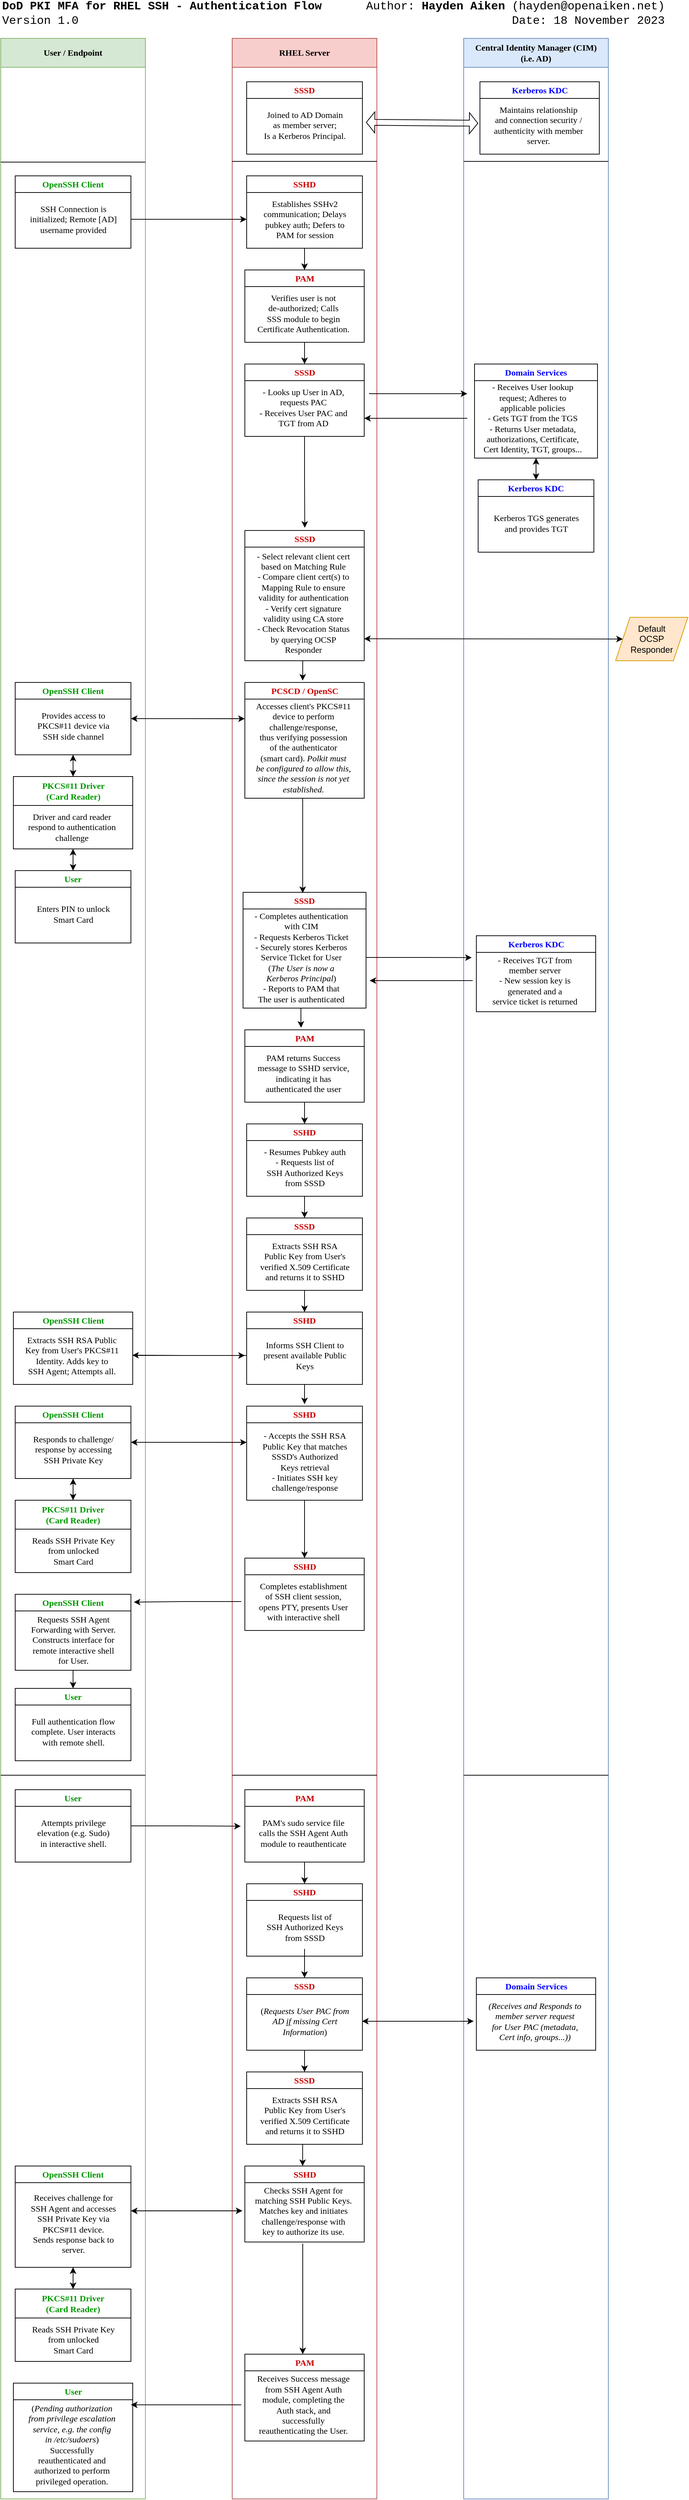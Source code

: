 <mxfile version="22.1.3" type="device">
  <diagram name="Page-1" id="xMzHNudvDis3pIOA6Lqi">
    <mxGraphModel dx="1767" dy="1316" grid="1" gridSize="10" guides="1" tooltips="1" connect="1" arrows="1" fold="1" page="1" pageScale="1" pageWidth="500" pageHeight="3500" math="0" shadow="0">
      <root>
        <mxCell id="0" />
        <mxCell id="1" parent="0" />
        <mxCell id="Oyoqm2z5_ID8skr1JibB-1" value="&lt;div&gt;User / Endpoint&lt;/div&gt;" style="swimlane;whiteSpace=wrap;html=1;startSize=40;fillColor=#d5e8d4;strokeColor=#82b366;fontFamily=Lucida Console;shadow=0;" parent="1" vertex="1">
          <mxGeometry x="40" y="79" width="200" height="3400" as="geometry" />
        </mxCell>
        <mxCell id="5zuzdziKT9FWwSU1FoDg-20" value="&lt;font color=&quot;#009900&quot;&gt;OpenSSH Client&lt;br&gt;&lt;/font&gt;" style="swimlane;whiteSpace=wrap;html=1;fontFamily=Lucida Console;labelBackgroundColor=none;fontColor=#CC0000;labelBorderColor=none;shadow=0;" vertex="1" parent="Oyoqm2z5_ID8skr1JibB-1">
          <mxGeometry x="20" y="190" width="160" height="100" as="geometry" />
        </mxCell>
        <mxCell id="5zuzdziKT9FWwSU1FoDg-21" value="&lt;div&gt;SSH Connection is&lt;/div&gt;&lt;div&gt;initialized; Remote [AD]&lt;/div&gt;&lt;div&gt;username provided&lt;/div&gt;" style="text;html=1;align=center;verticalAlign=middle;resizable=0;points=[];autosize=1;strokeColor=none;fillColor=none;fontFamily=Lucida Console;shadow=0;" vertex="1" parent="5zuzdziKT9FWwSU1FoDg-20">
          <mxGeometry y="30" width="160" height="60" as="geometry" />
        </mxCell>
        <mxCell id="5zuzdziKT9FWwSU1FoDg-47" value="&lt;font color=&quot;#009900&quot;&gt;OpenSSH Client&lt;br&gt;&lt;/font&gt;" style="swimlane;whiteSpace=wrap;html=1;fontFamily=Lucida Console;labelBackgroundColor=none;fontColor=#CC0000;labelBorderColor=none;shadow=0;" vertex="1" parent="Oyoqm2z5_ID8skr1JibB-1">
          <mxGeometry x="20" y="890" width="160" height="100" as="geometry" />
        </mxCell>
        <mxCell id="5zuzdziKT9FWwSU1FoDg-48" value="&lt;div&gt;Provides access to&lt;/div&gt;&lt;div&gt;PKCS#11 device via&lt;/div&gt;&lt;div&gt;SSH side channel&lt;br&gt;&lt;/div&gt;" style="text;html=1;align=center;verticalAlign=middle;resizable=0;points=[];autosize=1;strokeColor=none;fillColor=none;fontFamily=Lucida Console;shadow=0;" vertex="1" parent="5zuzdziKT9FWwSU1FoDg-47">
          <mxGeometry x="15" y="30" width="130" height="60" as="geometry" />
        </mxCell>
        <mxCell id="5zuzdziKT9FWwSU1FoDg-105" style="edgeStyle=orthogonalEdgeStyle;rounded=0;orthogonalLoop=1;jettySize=auto;html=1;exitX=0.5;exitY=0;exitDx=0;exitDy=0;entryX=0.5;entryY=1;entryDx=0;entryDy=0;shadow=0;" edge="1" parent="Oyoqm2z5_ID8skr1JibB-1" source="5zuzdziKT9FWwSU1FoDg-49" target="5zuzdziKT9FWwSU1FoDg-47">
          <mxGeometry relative="1" as="geometry">
            <mxPoint x="102.578" y="990" as="targetPoint" />
            <Array as="points">
              <mxPoint x="100" y="1000" />
              <mxPoint x="100" y="1000" />
            </Array>
          </mxGeometry>
        </mxCell>
        <mxCell id="5zuzdziKT9FWwSU1FoDg-49" value="&lt;font color=&quot;#009900&quot;&gt;PKCS#11 Driver&lt;br&gt;(Card Reader)&lt;br&gt;&lt;/font&gt;" style="swimlane;whiteSpace=wrap;html=1;fontFamily=Lucida Console;labelBackgroundColor=none;fontColor=#CC0000;labelBorderColor=none;startSize=40;shadow=0;" vertex="1" parent="Oyoqm2z5_ID8skr1JibB-1">
          <mxGeometry x="17.5" y="1020" width="165" height="100" as="geometry" />
        </mxCell>
        <mxCell id="5zuzdziKT9FWwSU1FoDg-50" value="&lt;div&gt;Driver and card reader&lt;/div&gt;&lt;div&gt;respond to authentication&lt;/div&gt;&lt;div&gt;challenge&lt;br&gt;&lt;/div&gt;" style="text;html=1;align=center;verticalAlign=middle;resizable=0;points=[];autosize=1;strokeColor=none;fillColor=none;fontFamily=Lucida Console;shadow=0;" vertex="1" parent="5zuzdziKT9FWwSU1FoDg-49">
          <mxGeometry x="-5" y="40" width="170" height="60" as="geometry" />
        </mxCell>
        <mxCell id="5zuzdziKT9FWwSU1FoDg-104" style="edgeStyle=orthogonalEdgeStyle;rounded=0;orthogonalLoop=1;jettySize=auto;html=1;exitX=0.5;exitY=0;exitDx=0;exitDy=0;shadow=0;" edge="1" parent="Oyoqm2z5_ID8skr1JibB-1" source="5zuzdziKT9FWwSU1FoDg-51">
          <mxGeometry relative="1" as="geometry">
            <mxPoint x="99.928" y="1120" as="targetPoint" />
          </mxGeometry>
        </mxCell>
        <mxCell id="5zuzdziKT9FWwSU1FoDg-51" value="&lt;font color=&quot;#009900&quot;&gt;User&lt;/font&gt;" style="swimlane;whiteSpace=wrap;html=1;fontFamily=Lucida Console;labelBackgroundColor=none;fontColor=#CC0000;labelBorderColor=none;shadow=0;" vertex="1" parent="Oyoqm2z5_ID8skr1JibB-1">
          <mxGeometry x="20" y="1150" width="160" height="100" as="geometry" />
        </mxCell>
        <mxCell id="5zuzdziKT9FWwSU1FoDg-52" value="&lt;div&gt;Enters PIN to unlock&lt;/div&gt;&lt;div&gt;Smart Card&lt;br&gt;&lt;/div&gt;" style="text;html=1;align=center;verticalAlign=middle;resizable=0;points=[];autosize=1;strokeColor=none;fillColor=none;fontFamily=Lucida Console;shadow=0;" vertex="1" parent="5zuzdziKT9FWwSU1FoDg-51">
          <mxGeometry x="10" y="40" width="140" height="40" as="geometry" />
        </mxCell>
        <mxCell id="5zuzdziKT9FWwSU1FoDg-67" value="&lt;font color=&quot;#009900&quot;&gt;OpenSSH Client&lt;br&gt;&lt;/font&gt;" style="swimlane;whiteSpace=wrap;html=1;fontFamily=Lucida Console;labelBackgroundColor=none;fontColor=#CC0000;labelBorderColor=none;shadow=0;" vertex="1" parent="Oyoqm2z5_ID8skr1JibB-1">
          <mxGeometry x="17.5" y="1760" width="165" height="100" as="geometry" />
        </mxCell>
        <mxCell id="5zuzdziKT9FWwSU1FoDg-116" style="edgeStyle=orthogonalEdgeStyle;rounded=0;orthogonalLoop=1;jettySize=auto;html=1;shadow=0;" edge="1" parent="5zuzdziKT9FWwSU1FoDg-67" source="5zuzdziKT9FWwSU1FoDg-68">
          <mxGeometry relative="1" as="geometry">
            <mxPoint x="320" y="60" as="targetPoint" />
          </mxGeometry>
        </mxCell>
        <mxCell id="5zuzdziKT9FWwSU1FoDg-68" value="&lt;div&gt;Extracts SSH RSA Public&lt;/div&gt;&lt;div&gt;Key from User&#39;s PKCS#11&lt;/div&gt;&lt;div&gt;Identity. Adds key to&lt;/div&gt;&lt;div&gt;SSH Agent; Attempts all.&lt;br&gt;&lt;/div&gt;" style="text;html=1;align=center;verticalAlign=middle;resizable=0;points=[];autosize=1;strokeColor=none;fillColor=none;fontFamily=Lucida Console;shadow=0;" vertex="1" parent="5zuzdziKT9FWwSU1FoDg-67">
          <mxGeometry x="-5" y="25" width="170" height="70" as="geometry" />
        </mxCell>
        <mxCell id="5zuzdziKT9FWwSU1FoDg-124" style="edgeStyle=orthogonalEdgeStyle;rounded=0;orthogonalLoop=1;jettySize=auto;html=1;exitX=1;exitY=0.5;exitDx=0;exitDy=0;shadow=0;" edge="1" parent="Oyoqm2z5_ID8skr1JibB-1" source="5zuzdziKT9FWwSU1FoDg-73">
          <mxGeometry relative="1" as="geometry">
            <mxPoint x="340" y="1940.074" as="targetPoint" />
          </mxGeometry>
        </mxCell>
        <mxCell id="5zuzdziKT9FWwSU1FoDg-73" value="&lt;font color=&quot;#009900&quot;&gt;OpenSSH Client&lt;br&gt;&lt;/font&gt;" style="swimlane;whiteSpace=wrap;html=1;fontFamily=Lucida Console;labelBackgroundColor=none;fontColor=#CC0000;labelBorderColor=none;shadow=0;" vertex="1" parent="Oyoqm2z5_ID8skr1JibB-1">
          <mxGeometry x="20" y="1890" width="160" height="100" as="geometry" />
        </mxCell>
        <mxCell id="5zuzdziKT9FWwSU1FoDg-74" value="&lt;div&gt;Responds to challenge/&lt;/div&gt;&lt;div&gt;response by accessing&lt;/div&gt;&lt;div&gt;SSH Private Key&lt;br&gt;&lt;/div&gt;" style="text;html=1;align=center;verticalAlign=middle;resizable=0;points=[];autosize=1;strokeColor=none;fillColor=none;fontFamily=Lucida Console;shadow=0;" vertex="1" parent="5zuzdziKT9FWwSU1FoDg-73">
          <mxGeometry x="5" y="30" width="150" height="60" as="geometry" />
        </mxCell>
        <mxCell id="5zuzdziKT9FWwSU1FoDg-120" style="edgeStyle=orthogonalEdgeStyle;rounded=0;orthogonalLoop=1;jettySize=auto;html=1;exitX=0.5;exitY=0;exitDx=0;exitDy=0;shadow=0;" edge="1" parent="Oyoqm2z5_ID8skr1JibB-1" source="5zuzdziKT9FWwSU1FoDg-75">
          <mxGeometry relative="1" as="geometry">
            <mxPoint x="100.077" y="1990" as="targetPoint" />
          </mxGeometry>
        </mxCell>
        <mxCell id="5zuzdziKT9FWwSU1FoDg-75" value="&lt;font color=&quot;#009900&quot;&gt;PKCS#11 Driver&lt;br&gt;(Card Reader)&lt;br&gt;&lt;/font&gt;" style="swimlane;whiteSpace=wrap;html=1;fontFamily=Lucida Console;labelBackgroundColor=none;fontColor=#CC0000;labelBorderColor=none;startSize=40;shadow=0;" vertex="1" parent="Oyoqm2z5_ID8skr1JibB-1">
          <mxGeometry x="20" y="2020" width="160" height="100" as="geometry" />
        </mxCell>
        <mxCell id="5zuzdziKT9FWwSU1FoDg-76" value="&lt;div&gt;Reads SSH Private Key&lt;/div&gt;&lt;div&gt;from unlocked&lt;/div&gt;&lt;div&gt;Smart Card&lt;/div&gt;" style="text;html=1;align=center;verticalAlign=middle;resizable=0;points=[];autosize=1;strokeColor=none;fillColor=none;fontFamily=Lucida Console;shadow=0;" vertex="1" parent="5zuzdziKT9FWwSU1FoDg-75">
          <mxGeometry x="5" y="40" width="150" height="60" as="geometry" />
        </mxCell>
        <mxCell id="5zuzdziKT9FWwSU1FoDg-79" value="&lt;font color=&quot;#009900&quot;&gt;OpenSSH Client&lt;br&gt;&lt;/font&gt;" style="swimlane;whiteSpace=wrap;html=1;fontFamily=Lucida Console;labelBackgroundColor=none;fontColor=#CC0000;labelBorderColor=none;shadow=0;" vertex="1" parent="Oyoqm2z5_ID8skr1JibB-1">
          <mxGeometry x="20" y="2150" width="160" height="105" as="geometry" />
        </mxCell>
        <mxCell id="5zuzdziKT9FWwSU1FoDg-81" value="&lt;font color=&quot;#009900&quot;&gt;User&lt;/font&gt;" style="swimlane;whiteSpace=wrap;html=1;fontFamily=Lucida Console;labelBackgroundColor=none;fontColor=#CC0000;labelBorderColor=none;shadow=0;" vertex="1" parent="Oyoqm2z5_ID8skr1JibB-1">
          <mxGeometry x="20" y="2280" width="160" height="100" as="geometry" />
        </mxCell>
        <mxCell id="5zuzdziKT9FWwSU1FoDg-82" value="&lt;div&gt;Full authentication flow&lt;/div&gt;&lt;div&gt;complete. User interacts&lt;/div&gt;&lt;div&gt;with remote shell.&lt;br&gt;&lt;/div&gt;" style="text;html=1;align=center;verticalAlign=middle;resizable=0;points=[];autosize=1;strokeColor=none;fillColor=none;fontFamily=Lucida Console;shadow=0;" vertex="1" parent="5zuzdziKT9FWwSU1FoDg-81">
          <mxGeometry y="30" width="160" height="60" as="geometry" />
        </mxCell>
        <mxCell id="5zuzdziKT9FWwSU1FoDg-83" value="" style="endArrow=none;html=1;rounded=0;shadow=0;" edge="1" parent="Oyoqm2z5_ID8skr1JibB-1">
          <mxGeometry width="50" height="50" relative="1" as="geometry">
            <mxPoint y="2400" as="sourcePoint" />
            <mxPoint x="200" y="2400" as="targetPoint" />
          </mxGeometry>
        </mxCell>
        <mxCell id="5zuzdziKT9FWwSU1FoDg-102" style="edgeStyle=orthogonalEdgeStyle;rounded=0;orthogonalLoop=1;jettySize=auto;html=1;entryX=0.5;entryY=0;entryDx=0;entryDy=0;shadow=0;" edge="1" parent="Oyoqm2z5_ID8skr1JibB-1" target="5zuzdziKT9FWwSU1FoDg-49">
          <mxGeometry relative="1" as="geometry">
            <mxPoint x="100" y="990" as="sourcePoint" />
          </mxGeometry>
        </mxCell>
        <mxCell id="5zuzdziKT9FWwSU1FoDg-103" style="edgeStyle=orthogonalEdgeStyle;rounded=0;orthogonalLoop=1;jettySize=auto;html=1;entryX=0.5;entryY=0;entryDx=0;entryDy=0;shadow=0;" edge="1" parent="Oyoqm2z5_ID8skr1JibB-1" source="5zuzdziKT9FWwSU1FoDg-50" target="5zuzdziKT9FWwSU1FoDg-51">
          <mxGeometry relative="1" as="geometry">
            <Array as="points">
              <mxPoint x="100" y="1131" />
              <mxPoint x="100" y="1131" />
            </Array>
          </mxGeometry>
        </mxCell>
        <mxCell id="5zuzdziKT9FWwSU1FoDg-119" style="edgeStyle=orthogonalEdgeStyle;rounded=0;orthogonalLoop=1;jettySize=auto;html=1;entryX=0.5;entryY=0;entryDx=0;entryDy=0;shadow=0;" edge="1" parent="Oyoqm2z5_ID8skr1JibB-1" target="5zuzdziKT9FWwSU1FoDg-75">
          <mxGeometry relative="1" as="geometry">
            <mxPoint x="100" y="1990" as="sourcePoint" />
          </mxGeometry>
        </mxCell>
        <mxCell id="5zuzdziKT9FWwSU1FoDg-122" style="edgeStyle=orthogonalEdgeStyle;rounded=0;orthogonalLoop=1;jettySize=auto;html=1;entryX=0.5;entryY=0;entryDx=0;entryDy=0;exitX=0.5;exitY=1;exitDx=0;exitDy=0;shadow=0;" edge="1" parent="Oyoqm2z5_ID8skr1JibB-1" source="5zuzdziKT9FWwSU1FoDg-79" target="5zuzdziKT9FWwSU1FoDg-81">
          <mxGeometry relative="1" as="geometry">
            <mxPoint x="100" y="2260" as="sourcePoint" />
          </mxGeometry>
        </mxCell>
        <mxCell id="5zuzdziKT9FWwSU1FoDg-125" value="&lt;font color=&quot;#009900&quot;&gt;User&lt;/font&gt;" style="swimlane;whiteSpace=wrap;html=1;fontFamily=Lucida Console;labelBackgroundColor=none;fontColor=#CC0000;labelBorderColor=none;shadow=0;" vertex="1" parent="Oyoqm2z5_ID8skr1JibB-1">
          <mxGeometry x="20" y="2420" width="160" height="100" as="geometry" />
        </mxCell>
        <mxCell id="5zuzdziKT9FWwSU1FoDg-126" value="&lt;div&gt;Attempts privilege&lt;/div&gt;&lt;div&gt;elevation (e.g. Sudo)&lt;/div&gt;&lt;div&gt;in interactive shell.&lt;br&gt;&lt;/div&gt;" style="text;html=1;align=center;verticalAlign=middle;resizable=0;points=[];autosize=1;strokeColor=none;fillColor=none;fontFamily=Lucida Console;shadow=0;" vertex="1" parent="5zuzdziKT9FWwSU1FoDg-125">
          <mxGeometry x="10" y="30" width="140" height="60" as="geometry" />
        </mxCell>
        <mxCell id="5zuzdziKT9FWwSU1FoDg-167" style="edgeStyle=orthogonalEdgeStyle;rounded=0;orthogonalLoop=1;jettySize=auto;html=1;entryX=0.5;entryY=0;entryDx=0;entryDy=0;shadow=0;" edge="1" parent="Oyoqm2z5_ID8skr1JibB-1" source="5zuzdziKT9FWwSU1FoDg-139" target="5zuzdziKT9FWwSU1FoDg-143">
          <mxGeometry relative="1" as="geometry" />
        </mxCell>
        <mxCell id="5zuzdziKT9FWwSU1FoDg-139" value="&lt;font color=&quot;#009900&quot;&gt;OpenSSH Client&lt;br&gt;&lt;/font&gt;" style="swimlane;whiteSpace=wrap;html=1;fontFamily=Lucida Console;labelBackgroundColor=none;fontColor=#CC0000;labelBorderColor=none;shadow=0;" vertex="1" parent="Oyoqm2z5_ID8skr1JibB-1">
          <mxGeometry x="20" y="2940" width="160" height="140" as="geometry" />
        </mxCell>
        <mxCell id="5zuzdziKT9FWwSU1FoDg-140" value="&lt;div&gt;Receives challenge for&lt;br&gt;&lt;/div&gt;&lt;div&gt;SSH Agent and accesses&lt;br&gt;&lt;/div&gt;&lt;div&gt;SSH Private Key via&lt;/div&gt;&lt;div&gt;PKCS#11 device.&lt;/div&gt;&lt;div&gt;Sends response back to&lt;/div&gt;&lt;div&gt;server.&lt;br&gt;&lt;/div&gt;" style="text;html=1;align=center;verticalAlign=middle;resizable=0;points=[];autosize=1;strokeColor=none;fillColor=none;fontFamily=Lucida Console;shadow=0;" vertex="1" parent="5zuzdziKT9FWwSU1FoDg-139">
          <mxGeometry y="30" width="160" height="100" as="geometry" />
        </mxCell>
        <mxCell id="5zuzdziKT9FWwSU1FoDg-168" style="edgeStyle=orthogonalEdgeStyle;rounded=0;orthogonalLoop=1;jettySize=auto;html=1;shadow=0;" edge="1" parent="Oyoqm2z5_ID8skr1JibB-1" source="5zuzdziKT9FWwSU1FoDg-143">
          <mxGeometry relative="1" as="geometry">
            <mxPoint x="100" y="3080" as="targetPoint" />
          </mxGeometry>
        </mxCell>
        <mxCell id="5zuzdziKT9FWwSU1FoDg-143" value="&lt;font color=&quot;#009900&quot;&gt;PKCS#11 Driver&lt;br&gt;(Card Reader)&lt;br&gt;&lt;/font&gt;" style="swimlane;whiteSpace=wrap;html=1;fontFamily=Lucida Console;labelBackgroundColor=none;fontColor=#CC0000;labelBorderColor=none;startSize=40;shadow=0;" vertex="1" parent="Oyoqm2z5_ID8skr1JibB-1">
          <mxGeometry x="20" y="3110" width="160" height="100" as="geometry" />
        </mxCell>
        <mxCell id="5zuzdziKT9FWwSU1FoDg-144" value="&lt;div&gt;Reads SSH Private Key&lt;/div&gt;&lt;div&gt;from unlocked&lt;/div&gt;&lt;div&gt;Smart Card&lt;/div&gt;" style="text;html=1;align=center;verticalAlign=middle;resizable=0;points=[];autosize=1;strokeColor=none;fillColor=none;fontFamily=Lucida Console;shadow=0;" vertex="1" parent="5zuzdziKT9FWwSU1FoDg-143">
          <mxGeometry x="5" y="40" width="150" height="60" as="geometry" />
        </mxCell>
        <mxCell id="5zuzdziKT9FWwSU1FoDg-149" value="&lt;font color=&quot;#009900&quot;&gt;User&lt;/font&gt;" style="swimlane;whiteSpace=wrap;html=1;fontFamily=Lucida Console;labelBackgroundColor=none;fontColor=#CC0000;labelBorderColor=none;shadow=0;" vertex="1" parent="Oyoqm2z5_ID8skr1JibB-1">
          <mxGeometry x="17.5" y="3240" width="165" height="150" as="geometry">
            <mxRectangle x="17.5" y="3240" width="70" height="30" as="alternateBounds" />
          </mxGeometry>
        </mxCell>
        <mxCell id="5zuzdziKT9FWwSU1FoDg-150" value="&lt;div&gt;(&lt;i&gt;Pending authorization&lt;/i&gt;&lt;/div&gt;&lt;div&gt;&lt;i&gt;from privilege escalation&lt;/i&gt;&lt;/div&gt;&lt;div&gt;&lt;i&gt;service, e.g. the config&lt;/i&gt;&lt;/div&gt;&lt;div&gt;&lt;i&gt;in /etc/sudoers&lt;/i&gt;)&lt;/div&gt;&lt;div&gt;Successfully&lt;/div&gt;&lt;div&gt;reauthenticated and&lt;/div&gt;&lt;div&gt;authorized to perform&lt;/div&gt;&lt;div&gt;privileged operation.&lt;/div&gt;" style="text;html=1;align=center;verticalAlign=middle;resizable=0;points=[];autosize=1;strokeColor=none;fillColor=none;fontFamily=Lucida Console;shadow=0;" vertex="1" parent="5zuzdziKT9FWwSU1FoDg-149">
          <mxGeometry y="20" width="160" height="130" as="geometry" />
        </mxCell>
        <mxCell id="5zuzdziKT9FWwSU1FoDg-181" value="" style="endArrow=none;html=1;rounded=0;shadow=0;" edge="1" parent="Oyoqm2z5_ID8skr1JibB-1">
          <mxGeometry width="50" height="50" relative="1" as="geometry">
            <mxPoint y="171" as="sourcePoint" />
            <mxPoint x="200" y="171" as="targetPoint" />
          </mxGeometry>
        </mxCell>
        <mxCell id="Oyoqm2z5_ID8skr1JibB-2" value="RHEL Server" style="swimlane;whiteSpace=wrap;html=1;startSize=40;fillColor=#f8cecc;strokeColor=#b85450;fontFamily=Lucida Console;labelBorderColor=none;shadow=0;" parent="1" vertex="1">
          <mxGeometry x="360" y="79" width="200" height="3400" as="geometry" />
        </mxCell>
        <mxCell id="5zuzdziKT9FWwSU1FoDg-89" style="edgeStyle=orthogonalEdgeStyle;rounded=0;orthogonalLoop=1;jettySize=auto;html=1;exitX=0.5;exitY=1;exitDx=0;exitDy=0;entryX=0.5;entryY=0;entryDx=0;entryDy=0;shadow=0;" edge="1" parent="Oyoqm2z5_ID8skr1JibB-2" source="5zuzdziKT9FWwSU1FoDg-18" target="5zuzdziKT9FWwSU1FoDg-25">
          <mxGeometry relative="1" as="geometry" />
        </mxCell>
        <mxCell id="5zuzdziKT9FWwSU1FoDg-18" value="&lt;div&gt;SSHD&lt;/div&gt;" style="swimlane;whiteSpace=wrap;html=1;fontFamily=Lucida Console;labelBackgroundColor=none;fontColor=#CC0000;labelBorderColor=none;shadow=0;" vertex="1" parent="Oyoqm2z5_ID8skr1JibB-2">
          <mxGeometry x="20" y="190" width="160" height="100" as="geometry" />
        </mxCell>
        <mxCell id="5zuzdziKT9FWwSU1FoDg-19" value="&lt;div&gt;Establishes SSHv2&lt;/div&gt;&lt;div&gt;communication; Delays&lt;/div&gt;&lt;div&gt;pubkey auth; Defers to&lt;/div&gt;&lt;div&gt;PAM for session&lt;br&gt;&lt;/div&gt;" style="text;html=1;align=center;verticalAlign=middle;resizable=0;points=[];autosize=1;strokeColor=none;fillColor=none;fontFamily=Lucida Console;shadow=0;" vertex="1" parent="5zuzdziKT9FWwSU1FoDg-18">
          <mxGeometry y="25" width="160" height="70" as="geometry" />
        </mxCell>
        <mxCell id="5zuzdziKT9FWwSU1FoDg-175" style="edgeStyle=orthogonalEdgeStyle;rounded=0;orthogonalLoop=1;jettySize=auto;html=1;entryX=0.5;entryY=0;entryDx=0;entryDy=0;shadow=0;" edge="1" parent="Oyoqm2z5_ID8skr1JibB-2" source="5zuzdziKT9FWwSU1FoDg-25" target="5zuzdziKT9FWwSU1FoDg-27">
          <mxGeometry relative="1" as="geometry" />
        </mxCell>
        <mxCell id="5zuzdziKT9FWwSU1FoDg-25" value="PAM" style="swimlane;whiteSpace=wrap;html=1;fontFamily=Lucida Console;labelBackgroundColor=none;fontColor=#CC0000;labelBorderColor=none;shadow=0;" vertex="1" parent="Oyoqm2z5_ID8skr1JibB-2">
          <mxGeometry x="17.5" y="320" width="165" height="100" as="geometry" />
        </mxCell>
        <mxCell id="5zuzdziKT9FWwSU1FoDg-26" value="&lt;div&gt;Verifies user is not&lt;/div&gt;&lt;div&gt;de-authorized; Calls&lt;/div&gt;&lt;div&gt;SSS module to begin&lt;/div&gt;&lt;div&gt;Certificate Authentication.&lt;br&gt;&lt;/div&gt;" style="text;html=1;align=center;verticalAlign=middle;resizable=0;points=[];autosize=1;strokeColor=none;fillColor=none;fontFamily=Lucida Console;shadow=0;" vertex="1" parent="5zuzdziKT9FWwSU1FoDg-25">
          <mxGeometry x="-5" y="25" width="170" height="70" as="geometry" />
        </mxCell>
        <mxCell id="5zuzdziKT9FWwSU1FoDg-27" value="SSSD" style="swimlane;whiteSpace=wrap;html=1;fontFamily=Lucida Console;labelBackgroundColor=none;fontColor=#CC0000;labelBorderColor=none;shadow=0;" vertex="1" parent="Oyoqm2z5_ID8skr1JibB-2">
          <mxGeometry x="17.5" y="450" width="165" height="100" as="geometry" />
        </mxCell>
        <mxCell id="5zuzdziKT9FWwSU1FoDg-28" value="&lt;div&gt;- Looks up User in AD,&lt;/div&gt;&lt;div&gt;requests PAC&lt;/div&gt;&lt;div&gt;- Receives User PAC and&lt;/div&gt;&lt;div&gt;TGT from AD&lt;br&gt;&lt;/div&gt;" style="text;html=1;align=center;verticalAlign=middle;resizable=0;points=[];autosize=1;strokeColor=none;fillColor=none;fontFamily=Lucida Console;shadow=0;" vertex="1" parent="5zuzdziKT9FWwSU1FoDg-27">
          <mxGeometry y="25" width="160" height="70" as="geometry" />
        </mxCell>
        <mxCell id="5zuzdziKT9FWwSU1FoDg-33" value="SSSD" style="swimlane;whiteSpace=wrap;html=1;fontFamily=Lucida Console;labelBackgroundColor=none;fontColor=#CC0000;labelBorderColor=none;shadow=0;" vertex="1" parent="Oyoqm2z5_ID8skr1JibB-2">
          <mxGeometry x="20" y="60" width="160" height="100" as="geometry" />
        </mxCell>
        <mxCell id="5zuzdziKT9FWwSU1FoDg-34" value="&lt;div&gt;Joined to AD Domain&lt;/div&gt;&lt;div&gt;as member server;&lt;/div&gt;&lt;div&gt;Is a Kerberos Principal.&lt;br&gt;&lt;/div&gt;" style="text;html=1;align=center;verticalAlign=middle;resizable=0;points=[];autosize=1;strokeColor=none;fillColor=none;fontFamily=Lucida Console;shadow=0;" vertex="1" parent="5zuzdziKT9FWwSU1FoDg-33">
          <mxGeometry y="30" width="160" height="60" as="geometry" />
        </mxCell>
        <mxCell id="5zuzdziKT9FWwSU1FoDg-35" value="" style="endArrow=none;html=1;rounded=0;shadow=0;" edge="1" parent="5zuzdziKT9FWwSU1FoDg-33">
          <mxGeometry width="50" height="50" relative="1" as="geometry">
            <mxPoint x="-20" y="110" as="sourcePoint" />
            <mxPoint x="180" y="110" as="targetPoint" />
          </mxGeometry>
        </mxCell>
        <mxCell id="5zuzdziKT9FWwSU1FoDg-38" value="SSSD" style="swimlane;whiteSpace=wrap;html=1;fontFamily=Lucida Console;labelBackgroundColor=none;fontColor=#CC0000;labelBorderColor=none;shadow=0;" vertex="1" parent="Oyoqm2z5_ID8skr1JibB-2">
          <mxGeometry x="17.5" y="680" width="165" height="180" as="geometry" />
        </mxCell>
        <mxCell id="5zuzdziKT9FWwSU1FoDg-39" value="&lt;div&gt;- Select relevant client cert&lt;/div&gt;&lt;div&gt;based on Matching Rule&lt;/div&gt;&lt;div&gt;- Compare client cert(s) to&lt;/div&gt;&lt;div&gt;Mapping Rule to ensure&lt;/div&gt;&lt;div&gt;validity for authentication&lt;/div&gt;&lt;div&gt;- Verify cert signature&lt;/div&gt;&lt;div&gt;validity using CA store&lt;/div&gt;&lt;div&gt;- Check Revocation Status&lt;/div&gt;&lt;div&gt;by querying OCSP&lt;/div&gt;&lt;div&gt;Responder&lt;br&gt;&lt;/div&gt;" style="text;html=1;align=center;verticalAlign=middle;resizable=0;points=[];autosize=1;strokeColor=none;fillColor=none;fontFamily=Lucida Console;shadow=0;" vertex="1" parent="5zuzdziKT9FWwSU1FoDg-38">
          <mxGeometry x="-5" y="20" width="170" height="160" as="geometry" />
        </mxCell>
        <mxCell id="5zuzdziKT9FWwSU1FoDg-45" value="PCSCD / OpenSC" style="swimlane;whiteSpace=wrap;html=1;fontFamily=Lucida Console;labelBackgroundColor=none;fontColor=#CC0000;labelBorderColor=none;shadow=0;" vertex="1" parent="Oyoqm2z5_ID8skr1JibB-2">
          <mxGeometry x="17.5" y="890" width="165" height="160" as="geometry" />
        </mxCell>
        <mxCell id="5zuzdziKT9FWwSU1FoDg-46" value="&lt;div&gt;Accesses client&#39;s PKCS#11&lt;/div&gt;&lt;div&gt;device to perform&lt;/div&gt;&lt;div&gt;challenge/response,&lt;/div&gt;&lt;div&gt;thus verifying possession&lt;/div&gt;&lt;div&gt;of the authenticator&lt;/div&gt;&lt;div&gt;(smart card). &lt;i&gt;Polkit must&lt;/i&gt;&lt;/div&gt;&lt;div&gt;&lt;i&gt;be configured to allow this,&lt;/i&gt;&lt;/div&gt;&lt;div&gt;&lt;i&gt;since the session is not yet&lt;/i&gt;&lt;/div&gt;&lt;div&gt;&lt;i&gt;established.&lt;/i&gt;&lt;/div&gt;" style="text;html=1;align=center;verticalAlign=middle;resizable=0;points=[];autosize=1;strokeColor=none;fillColor=none;fontFamily=Lucida Console;shadow=0;" vertex="1" parent="5zuzdziKT9FWwSU1FoDg-45">
          <mxGeometry x="-5" y="20" width="170" height="140" as="geometry" />
        </mxCell>
        <mxCell id="5zuzdziKT9FWwSU1FoDg-53" value="SSSD" style="swimlane;whiteSpace=wrap;html=1;fontFamily=Lucida Console;labelBackgroundColor=none;fontColor=#CC0000;labelBorderColor=none;shadow=0;" vertex="1" parent="Oyoqm2z5_ID8skr1JibB-2">
          <mxGeometry x="15" y="1180" width="170" height="160" as="geometry" />
        </mxCell>
        <mxCell id="5zuzdziKT9FWwSU1FoDg-54" value="&lt;div&gt;- Completes authentication&lt;/div&gt;&lt;div&gt;with CIM&lt;/div&gt;&lt;div&gt;- Requests Kerberos Ticket&lt;br&gt;&lt;/div&gt;&lt;div&gt;- Securely stores Kerberos&lt;/div&gt;&lt;div&gt;Service Ticket for User&lt;/div&gt;&lt;div&gt;(&lt;i&gt;The User is now a&lt;/i&gt;&lt;/div&gt;&lt;div&gt;&lt;i&gt;Kerberos&lt;/i&gt;&lt;i&gt; Principal&lt;/i&gt;)&lt;/div&gt;&lt;div&gt;- Reports to PAM that&lt;/div&gt;&lt;div&gt;The user is authenticated &lt;br&gt;&lt;/div&gt;" style="text;html=1;align=center;verticalAlign=middle;resizable=0;points=[];autosize=1;strokeColor=none;fillColor=none;fontFamily=Lucida Console;shadow=0;" vertex="1" parent="5zuzdziKT9FWwSU1FoDg-53">
          <mxGeometry x="-10" y="20" width="180" height="140" as="geometry" />
        </mxCell>
        <mxCell id="5zuzdziKT9FWwSU1FoDg-57" value="PAM" style="swimlane;whiteSpace=wrap;html=1;fontFamily=Lucida Console;labelBackgroundColor=none;fontColor=#CC0000;labelBorderColor=none;shadow=0;" vertex="1" parent="Oyoqm2z5_ID8skr1JibB-2">
          <mxGeometry x="17.5" y="1370" width="165" height="100" as="geometry" />
        </mxCell>
        <mxCell id="5zuzdziKT9FWwSU1FoDg-58" value="&lt;div&gt;PAM returns Success&lt;/div&gt;&lt;div&gt;message to SSHD service,&lt;/div&gt;&lt;div&gt;indicating it has&lt;/div&gt;&lt;div&gt;authenticated the user&lt;br&gt;&lt;/div&gt;" style="text;html=1;align=center;verticalAlign=middle;resizable=0;points=[];autosize=1;strokeColor=none;fillColor=none;fontFamily=Lucida Console;shadow=0;" vertex="1" parent="5zuzdziKT9FWwSU1FoDg-57">
          <mxGeometry x="-5" y="25" width="170" height="70" as="geometry" />
        </mxCell>
        <mxCell id="5zuzdziKT9FWwSU1FoDg-112" style="edgeStyle=orthogonalEdgeStyle;rounded=0;orthogonalLoop=1;jettySize=auto;html=1;entryX=0.5;entryY=0;entryDx=0;entryDy=0;shadow=0;" edge="1" parent="Oyoqm2z5_ID8skr1JibB-2" source="5zuzdziKT9FWwSU1FoDg-61" target="5zuzdziKT9FWwSU1FoDg-63">
          <mxGeometry relative="1" as="geometry" />
        </mxCell>
        <mxCell id="5zuzdziKT9FWwSU1FoDg-61" value="&lt;div&gt;SSHD&lt;/div&gt;" style="swimlane;whiteSpace=wrap;html=1;fontFamily=Lucida Console;labelBackgroundColor=none;fontColor=#CC0000;labelBorderColor=none;shadow=0;" vertex="1" parent="Oyoqm2z5_ID8skr1JibB-2">
          <mxGeometry x="20" y="1500" width="160" height="100" as="geometry" />
        </mxCell>
        <mxCell id="5zuzdziKT9FWwSU1FoDg-62" value="&lt;div&gt;- Resumes Pubkey auth&lt;/div&gt;&lt;div&gt;- Requests list of&lt;/div&gt;&lt;div&gt;SSH Authorized Keys&lt;/div&gt;&lt;div&gt;from SSSD&lt;br&gt;&lt;/div&gt;" style="text;html=1;align=center;verticalAlign=middle;resizable=0;points=[];autosize=1;strokeColor=none;fillColor=none;fontFamily=Lucida Console;shadow=0;" vertex="1" parent="5zuzdziKT9FWwSU1FoDg-61">
          <mxGeometry y="25" width="160" height="70" as="geometry" />
        </mxCell>
        <mxCell id="5zuzdziKT9FWwSU1FoDg-63" value="SSSD" style="swimlane;whiteSpace=wrap;html=1;fontFamily=Lucida Console;labelBackgroundColor=none;fontColor=#CC0000;labelBorderColor=none;shadow=0;" vertex="1" parent="Oyoqm2z5_ID8skr1JibB-2">
          <mxGeometry x="20" y="1630" width="160" height="100" as="geometry" />
        </mxCell>
        <mxCell id="5zuzdziKT9FWwSU1FoDg-64" value="&lt;div&gt;Extracts SSH RSA&lt;/div&gt;&lt;div&gt;Public Key from User&#39;s&lt;/div&gt;&lt;div&gt;verified X.509 Certificate&lt;/div&gt;&lt;div&gt;and returns it to SSHD&lt;br&gt;&lt;/div&gt;" style="text;html=1;align=center;verticalAlign=middle;resizable=0;points=[];autosize=1;strokeColor=none;fillColor=none;fontFamily=Lucida Console;shadow=0;" vertex="1" parent="5zuzdziKT9FWwSU1FoDg-63">
          <mxGeometry y="25" width="160" height="70" as="geometry" />
        </mxCell>
        <mxCell id="5zuzdziKT9FWwSU1FoDg-65" value="&lt;div&gt;SSHD&lt;/div&gt;" style="swimlane;whiteSpace=wrap;html=1;fontFamily=Lucida Console;labelBackgroundColor=none;fontColor=#CC0000;labelBorderColor=none;shadow=0;" vertex="1" parent="Oyoqm2z5_ID8skr1JibB-2">
          <mxGeometry x="20" y="1760" width="160" height="100" as="geometry" />
        </mxCell>
        <mxCell id="5zuzdziKT9FWwSU1FoDg-66" value="&lt;div&gt;Informs SSH Client to&lt;/div&gt;&lt;div&gt;present available Public&lt;/div&gt;&lt;div&gt;Keys&lt;br&gt;&lt;/div&gt;" style="text;html=1;align=center;verticalAlign=middle;resizable=0;points=[];autosize=1;strokeColor=none;fillColor=none;fontFamily=Lucida Console;shadow=0;" vertex="1" parent="5zuzdziKT9FWwSU1FoDg-65">
          <mxGeometry y="30" width="160" height="60" as="geometry" />
        </mxCell>
        <mxCell id="5zuzdziKT9FWwSU1FoDg-71" value="&lt;div&gt;SSHD&lt;/div&gt;" style="swimlane;whiteSpace=wrap;html=1;fontFamily=Lucida Console;labelBackgroundColor=none;fontColor=#CC0000;labelBorderColor=none;shadow=0;" vertex="1" parent="Oyoqm2z5_ID8skr1JibB-2">
          <mxGeometry x="20" y="1890" width="160" height="130" as="geometry" />
        </mxCell>
        <mxCell id="5zuzdziKT9FWwSU1FoDg-72" value="&lt;div&gt;- Accepts the SSH RSA&lt;/div&gt;&lt;div&gt;Public Key that matches&lt;/div&gt;&lt;div&gt;SSSD&#39;s Authorized&lt;/div&gt;&lt;div&gt;Keys retrieval&lt;/div&gt;&lt;div&gt;- Initiates SSH key&lt;/div&gt;&lt;div&gt;challenge/response&lt;br&gt;&lt;/div&gt;" style="text;html=1;align=center;verticalAlign=middle;resizable=0;points=[];autosize=1;strokeColor=none;fillColor=none;fontFamily=Lucida Console;shadow=0;" vertex="1" parent="5zuzdziKT9FWwSU1FoDg-71">
          <mxGeometry y="27" width="160" height="100" as="geometry" />
        </mxCell>
        <mxCell id="5zuzdziKT9FWwSU1FoDg-77" value="&lt;div&gt;SSHD&lt;/div&gt;" style="swimlane;whiteSpace=wrap;html=1;fontFamily=Lucida Console;labelBackgroundColor=none;fontColor=#CC0000;labelBorderColor=none;shadow=0;" vertex="1" parent="Oyoqm2z5_ID8skr1JibB-2">
          <mxGeometry x="17.5" y="2100" width="165" height="100" as="geometry" />
        </mxCell>
        <mxCell id="5zuzdziKT9FWwSU1FoDg-78" value="&lt;div&gt;Completes establishment&lt;/div&gt;&lt;div&gt;of SSH client session,&lt;/div&gt;&lt;div&gt;opens PTY, presents User&lt;/div&gt;&lt;div&gt;with interactive shell&lt;br&gt;&lt;/div&gt;" style="text;html=1;align=center;verticalAlign=middle;resizable=0;points=[];autosize=1;strokeColor=none;fillColor=none;fontFamily=Lucida Console;shadow=0;" vertex="1" parent="5zuzdziKT9FWwSU1FoDg-77">
          <mxGeometry x="-5" y="25" width="170" height="70" as="geometry" />
        </mxCell>
        <mxCell id="5zuzdziKT9FWwSU1FoDg-96" style="edgeStyle=orthogonalEdgeStyle;rounded=0;orthogonalLoop=1;jettySize=auto;html=1;entryX=0.502;entryY=-0.021;entryDx=0;entryDy=0;entryPerimeter=0;shadow=0;" edge="1" parent="Oyoqm2z5_ID8skr1JibB-2" source="5zuzdziKT9FWwSU1FoDg-27" target="5zuzdziKT9FWwSU1FoDg-38">
          <mxGeometry relative="1" as="geometry" />
        </mxCell>
        <mxCell id="5zuzdziKT9FWwSU1FoDg-98" style="edgeStyle=orthogonalEdgeStyle;rounded=0;orthogonalLoop=1;jettySize=auto;html=1;entryX=0.484;entryY=-0.016;entryDx=0;entryDy=0;entryPerimeter=0;shadow=0;" edge="1" parent="Oyoqm2z5_ID8skr1JibB-2" source="5zuzdziKT9FWwSU1FoDg-39" target="5zuzdziKT9FWwSU1FoDg-45">
          <mxGeometry relative="1" as="geometry" />
        </mxCell>
        <mxCell id="5zuzdziKT9FWwSU1FoDg-111" style="edgeStyle=orthogonalEdgeStyle;rounded=0;orthogonalLoop=1;jettySize=auto;html=1;entryX=0.5;entryY=0;entryDx=0;entryDy=0;shadow=0;" edge="1" parent="Oyoqm2z5_ID8skr1JibB-2" target="5zuzdziKT9FWwSU1FoDg-61">
          <mxGeometry relative="1" as="geometry">
            <mxPoint x="100" y="1470" as="sourcePoint" />
          </mxGeometry>
        </mxCell>
        <mxCell id="5zuzdziKT9FWwSU1FoDg-113" style="edgeStyle=orthogonalEdgeStyle;rounded=0;orthogonalLoop=1;jettySize=auto;html=1;entryX=0.5;entryY=0;entryDx=0;entryDy=0;shadow=0;" edge="1" parent="Oyoqm2z5_ID8skr1JibB-2" target="5zuzdziKT9FWwSU1FoDg-65">
          <mxGeometry relative="1" as="geometry">
            <mxPoint x="100" y="1730" as="sourcePoint" />
          </mxGeometry>
        </mxCell>
        <mxCell id="5zuzdziKT9FWwSU1FoDg-117" style="edgeStyle=orthogonalEdgeStyle;rounded=0;orthogonalLoop=1;jettySize=auto;html=1;entryX=0.5;entryY=-0.021;entryDx=0;entryDy=0;entryPerimeter=0;shadow=0;" edge="1" parent="Oyoqm2z5_ID8skr1JibB-2" target="5zuzdziKT9FWwSU1FoDg-71">
          <mxGeometry relative="1" as="geometry">
            <mxPoint x="100" y="1860" as="sourcePoint" />
          </mxGeometry>
        </mxCell>
        <mxCell id="5zuzdziKT9FWwSU1FoDg-121" style="edgeStyle=orthogonalEdgeStyle;rounded=0;orthogonalLoop=1;jettySize=auto;html=1;entryX=0.5;entryY=0;entryDx=0;entryDy=0;shadow=0;" edge="1" parent="Oyoqm2z5_ID8skr1JibB-2" source="5zuzdziKT9FWwSU1FoDg-71" target="5zuzdziKT9FWwSU1FoDg-77">
          <mxGeometry relative="1" as="geometry">
            <Array as="points" />
          </mxGeometry>
        </mxCell>
        <mxCell id="5zuzdziKT9FWwSU1FoDg-127" value="PAM" style="swimlane;whiteSpace=wrap;html=1;fontFamily=Lucida Console;labelBackgroundColor=none;fontColor=#CC0000;labelBorderColor=none;shadow=0;" vertex="1" parent="Oyoqm2z5_ID8skr1JibB-2">
          <mxGeometry x="17.5" y="2420" width="165" height="100" as="geometry" />
        </mxCell>
        <mxCell id="5zuzdziKT9FWwSU1FoDg-128" value="&lt;div&gt;PAM&#39;s sudo service file&lt;/div&gt;&lt;div&gt;calls the SSH Agent Auth&lt;/div&gt;&lt;div&gt;module to reauthenticate&lt;br&gt;&lt;/div&gt;" style="text;html=1;align=center;verticalAlign=middle;resizable=0;points=[];autosize=1;strokeColor=none;fillColor=none;fontFamily=Lucida Console;shadow=0;" vertex="1" parent="5zuzdziKT9FWwSU1FoDg-127">
          <mxGeometry x="-5" y="30" width="170" height="60" as="geometry" />
        </mxCell>
        <mxCell id="5zuzdziKT9FWwSU1FoDg-129" value="&lt;div&gt;SSHD&lt;/div&gt;" style="swimlane;whiteSpace=wrap;html=1;fontFamily=Lucida Console;labelBackgroundColor=none;fontColor=#CC0000;labelBorderColor=none;shadow=0;" vertex="1" parent="Oyoqm2z5_ID8skr1JibB-2">
          <mxGeometry x="20" y="2550" width="160" height="100" as="geometry" />
        </mxCell>
        <mxCell id="5zuzdziKT9FWwSU1FoDg-130" value="Requests list of&lt;div&gt;SSH Authorized Keys&lt;/div&gt;from SSSD" style="text;html=1;align=center;verticalAlign=middle;resizable=0;points=[];autosize=1;strokeColor=none;fillColor=none;fontFamily=Lucida Console;shadow=0;" vertex="1" parent="5zuzdziKT9FWwSU1FoDg-129">
          <mxGeometry x="10" y="30" width="140" height="60" as="geometry" />
        </mxCell>
        <mxCell id="5zuzdziKT9FWwSU1FoDg-156" style="edgeStyle=orthogonalEdgeStyle;rounded=0;orthogonalLoop=1;jettySize=auto;html=1;entryX=0.5;entryY=0;entryDx=0;entryDy=0;shadow=0;" edge="1" parent="Oyoqm2z5_ID8skr1JibB-2" source="5zuzdziKT9FWwSU1FoDg-131" target="5zuzdziKT9FWwSU1FoDg-135">
          <mxGeometry relative="1" as="geometry" />
        </mxCell>
        <mxCell id="5zuzdziKT9FWwSU1FoDg-131" value="SSSD" style="swimlane;whiteSpace=wrap;html=1;fontFamily=Lucida Console;labelBackgroundColor=none;fontColor=#CC0000;labelBorderColor=none;shadow=0;" vertex="1" parent="Oyoqm2z5_ID8skr1JibB-2">
          <mxGeometry x="20" y="2680" width="160" height="100" as="geometry" />
        </mxCell>
        <mxCell id="5zuzdziKT9FWwSU1FoDg-132" value="&lt;div&gt;(&lt;i&gt;Requests User PAC from&lt;/i&gt;&lt;/div&gt;&lt;div&gt;&lt;i&gt;AD &lt;u&gt;if&lt;/u&gt; missing Cert&lt;/i&gt;&lt;/div&gt;&lt;div&gt;&lt;i&gt;Information&lt;/i&gt;)&lt;/div&gt;" style="text;html=1;align=center;verticalAlign=middle;resizable=0;points=[];autosize=1;strokeColor=none;fillColor=none;fontFamily=Lucida Console;shadow=0;" vertex="1" parent="5zuzdziKT9FWwSU1FoDg-131">
          <mxGeometry y="30" width="160" height="60" as="geometry" />
        </mxCell>
        <mxCell id="5zuzdziKT9FWwSU1FoDg-135" value="SSSD" style="swimlane;whiteSpace=wrap;html=1;fontFamily=Lucida Console;labelBackgroundColor=none;fontColor=#CC0000;labelBorderColor=none;shadow=0;" vertex="1" parent="Oyoqm2z5_ID8skr1JibB-2">
          <mxGeometry x="20" y="2810" width="160" height="100" as="geometry" />
        </mxCell>
        <mxCell id="5zuzdziKT9FWwSU1FoDg-136" value="&lt;div&gt;Extracts SSH RSA&lt;/div&gt;&lt;div&gt;Public Key from User&#39;s&lt;/div&gt;&lt;div&gt;verified X.509 Certificate&lt;/div&gt;and returns it to SSHD" style="text;html=1;align=center;verticalAlign=middle;resizable=0;points=[];autosize=1;strokeColor=none;fillColor=none;fontFamily=Lucida Console;shadow=0;" vertex="1" parent="5zuzdziKT9FWwSU1FoDg-135">
          <mxGeometry y="25" width="160" height="70" as="geometry" />
        </mxCell>
        <mxCell id="5zuzdziKT9FWwSU1FoDg-137" value="&lt;div&gt;SSHD&lt;/div&gt;" style="swimlane;whiteSpace=wrap;html=1;fontFamily=Lucida Console;labelBackgroundColor=none;fontColor=#CC0000;labelBorderColor=none;shadow=0;" vertex="1" parent="Oyoqm2z5_ID8skr1JibB-2">
          <mxGeometry x="17.5" y="2940" width="165" height="105" as="geometry" />
        </mxCell>
        <mxCell id="5zuzdziKT9FWwSU1FoDg-138" value="&lt;div&gt;Checks SSH Agent for&lt;/div&gt;&lt;div&gt;matching SSH Public Keys.&lt;/div&gt;&lt;div&gt;Matches key and initiates&lt;/div&gt;&lt;div&gt;challenge/response with&lt;/div&gt;&lt;div&gt;key to authorize its use.&lt;br&gt;&lt;/div&gt;" style="text;html=1;align=center;verticalAlign=middle;resizable=0;points=[];autosize=1;strokeColor=none;fillColor=none;fontFamily=Lucida Console;shadow=0;" vertex="1" parent="5zuzdziKT9FWwSU1FoDg-137">
          <mxGeometry x="-5" y="17" width="170" height="90" as="geometry" />
        </mxCell>
        <mxCell id="5zuzdziKT9FWwSU1FoDg-147" value="PAM" style="swimlane;whiteSpace=wrap;html=1;fontFamily=Lucida Console;labelBackgroundColor=none;fontColor=#CC0000;labelBorderColor=none;shadow=0;" vertex="1" parent="Oyoqm2z5_ID8skr1JibB-2">
          <mxGeometry x="17.5" y="3200" width="165" height="120" as="geometry" />
        </mxCell>
        <mxCell id="5zuzdziKT9FWwSU1FoDg-148" value="&lt;div&gt;Receives Success message&lt;/div&gt;&lt;div&gt;from SSH Agent Auth&lt;/div&gt;&lt;div&gt;module, completing the&lt;br&gt;&lt;/div&gt;&lt;div&gt;Auth stack, and&lt;/div&gt;&lt;div&gt;successfully&lt;/div&gt;&lt;div&gt;reauthenticating the User.&lt;br&gt;&lt;/div&gt;" style="text;html=1;align=center;verticalAlign=middle;resizable=0;points=[];autosize=1;strokeColor=none;fillColor=none;fontFamily=Lucida Console;shadow=0;" vertex="1" parent="5zuzdziKT9FWwSU1FoDg-147">
          <mxGeometry x="-5" y="20" width="170" height="100" as="geometry" />
        </mxCell>
        <mxCell id="5zuzdziKT9FWwSU1FoDg-152" style="edgeStyle=orthogonalEdgeStyle;rounded=0;orthogonalLoop=1;jettySize=auto;html=1;entryX=0.5;entryY=0;entryDx=0;entryDy=0;shadow=0;" edge="1" parent="Oyoqm2z5_ID8skr1JibB-2" source="5zuzdziKT9FWwSU1FoDg-127" target="5zuzdziKT9FWwSU1FoDg-129">
          <mxGeometry relative="1" as="geometry" />
        </mxCell>
        <mxCell id="5zuzdziKT9FWwSU1FoDg-153" style="edgeStyle=orthogonalEdgeStyle;rounded=0;orthogonalLoop=1;jettySize=auto;html=1;entryX=0.5;entryY=0;entryDx=0;entryDy=0;shadow=0;" edge="1" parent="Oyoqm2z5_ID8skr1JibB-2" source="5zuzdziKT9FWwSU1FoDg-130" target="5zuzdziKT9FWwSU1FoDg-131">
          <mxGeometry relative="1" as="geometry" />
        </mxCell>
        <mxCell id="5zuzdziKT9FWwSU1FoDg-163" style="edgeStyle=orthogonalEdgeStyle;rounded=0;orthogonalLoop=1;jettySize=auto;html=1;exitX=0.5;exitY=1;exitDx=0;exitDy=0;entryX=0.484;entryY=0;entryDx=0;entryDy=0;entryPerimeter=0;shadow=0;" edge="1" parent="Oyoqm2z5_ID8skr1JibB-2" source="5zuzdziKT9FWwSU1FoDg-135" target="5zuzdziKT9FWwSU1FoDg-137">
          <mxGeometry relative="1" as="geometry" />
        </mxCell>
        <mxCell id="5zuzdziKT9FWwSU1FoDg-169" style="edgeStyle=orthogonalEdgeStyle;rounded=0;orthogonalLoop=1;jettySize=auto;html=1;entryX=0.485;entryY=0;entryDx=0;entryDy=0;entryPerimeter=0;shadow=0;" edge="1" parent="Oyoqm2z5_ID8skr1JibB-2" source="5zuzdziKT9FWwSU1FoDg-138" target="5zuzdziKT9FWwSU1FoDg-147">
          <mxGeometry relative="1" as="geometry" />
        </mxCell>
        <mxCell id="5zuzdziKT9FWwSU1FoDg-176" style="edgeStyle=orthogonalEdgeStyle;rounded=0;orthogonalLoop=1;jettySize=auto;html=1;entryX=0.485;entryY=0.006;entryDx=0;entryDy=0;entryPerimeter=0;shadow=0;" edge="1" parent="Oyoqm2z5_ID8skr1JibB-2" source="5zuzdziKT9FWwSU1FoDg-46" target="5zuzdziKT9FWwSU1FoDg-53">
          <mxGeometry relative="1" as="geometry" />
        </mxCell>
        <mxCell id="5zuzdziKT9FWwSU1FoDg-177" style="edgeStyle=orthogonalEdgeStyle;rounded=0;orthogonalLoop=1;jettySize=auto;html=1;entryX=0.471;entryY=-0.029;entryDx=0;entryDy=0;entryPerimeter=0;shadow=0;" edge="1" parent="Oyoqm2z5_ID8skr1JibB-2" source="5zuzdziKT9FWwSU1FoDg-54" target="5zuzdziKT9FWwSU1FoDg-57">
          <mxGeometry relative="1" as="geometry" />
        </mxCell>
        <mxCell id="Oyoqm2z5_ID8skr1JibB-3" value="&lt;div&gt;Central Identity Manager (CIM)&lt;/div&gt;&lt;div&gt;(i.e. AD)&lt;/div&gt;" style="swimlane;whiteSpace=wrap;html=1;startSize=40;fontFamily=Lucida Console;fillColor=#dae8fc;strokeColor=#6c8ebf;fillStyle=auto;gradientColor=none;shadow=0;" parent="1" vertex="1">
          <mxGeometry x="680" y="79" width="200" height="3400" as="geometry" />
        </mxCell>
        <mxCell id="5zuzdziKT9FWwSU1FoDg-29" value="&lt;font color=&quot;#0000ff&quot;&gt;Domain Services&lt;br&gt;&lt;/font&gt;" style="swimlane;whiteSpace=wrap;html=1;fontFamily=Lucida Console;labelBackgroundColor=none;fontColor=#CC0000;labelBorderColor=none;shadow=0;" vertex="1" parent="Oyoqm2z5_ID8skr1JibB-3">
          <mxGeometry x="15" y="450" width="170" height="130" as="geometry" />
        </mxCell>
        <mxCell id="5zuzdziKT9FWwSU1FoDg-30" value="&lt;div&gt;- Receives User lookup&lt;/div&gt;&lt;div&gt;request; Adheres to&lt;/div&gt;&lt;div&gt;applicable policies&lt;/div&gt;&lt;div&gt;- Gets TGT from the TGS&lt;br&gt;&lt;/div&gt;&lt;div&gt;- Returns User metadata,&lt;/div&gt;&lt;div&gt;authorizations, Certificate,&lt;/div&gt;&lt;div&gt;Cert Identity, TGT, groups...&lt;br&gt;&lt;/div&gt;" style="text;html=1;align=center;verticalAlign=middle;resizable=0;points=[];autosize=1;strokeColor=none;fillColor=none;fontFamily=Lucida Console;shadow=0;" vertex="1" parent="5zuzdziKT9FWwSU1FoDg-29">
          <mxGeometry x="-10" y="20" width="180" height="110" as="geometry" />
        </mxCell>
        <mxCell id="5zuzdziKT9FWwSU1FoDg-31" value="&lt;font color=&quot;#0000ff&quot;&gt;Kerberos KDC&lt;br&gt;&lt;/font&gt;" style="swimlane;whiteSpace=wrap;html=1;fontFamily=Lucida Console;labelBackgroundColor=none;fontColor=#CC0000;labelBorderColor=none;shadow=0;" vertex="1" parent="Oyoqm2z5_ID8skr1JibB-3">
          <mxGeometry x="22.5" y="60" width="165" height="100" as="geometry" />
        </mxCell>
        <mxCell id="5zuzdziKT9FWwSU1FoDg-32" value="&lt;div&gt;Maintains relationship&lt;/div&gt;&lt;div&gt;and connection security /&lt;/div&gt;&lt;div&gt;authenticity with member&lt;/div&gt;&lt;div&gt;server.&lt;br&gt;&lt;/div&gt;" style="text;html=1;align=center;verticalAlign=middle;resizable=0;points=[];autosize=1;strokeColor=none;fillColor=none;fontFamily=Lucida Console;shadow=0;" vertex="1" parent="5zuzdziKT9FWwSU1FoDg-31">
          <mxGeometry x="-5" y="25" width="170" height="70" as="geometry" />
        </mxCell>
        <mxCell id="5zuzdziKT9FWwSU1FoDg-37" value="" style="endArrow=none;html=1;rounded=0;shadow=0;" edge="1" parent="Oyoqm2z5_ID8skr1JibB-3">
          <mxGeometry width="50" height="50" relative="1" as="geometry">
            <mxPoint x="200" y="170" as="sourcePoint" />
            <mxPoint y="170" as="targetPoint" />
          </mxGeometry>
        </mxCell>
        <mxCell id="5zuzdziKT9FWwSU1FoDg-55" value="&lt;font color=&quot;#0000ff&quot;&gt;Kerberos KDC&lt;br&gt;&lt;/font&gt;" style="swimlane;whiteSpace=wrap;html=1;fontFamily=Lucida Console;labelBackgroundColor=none;fontColor=#CC0000;labelBorderColor=none;shadow=0;" vertex="1" parent="Oyoqm2z5_ID8skr1JibB-3">
          <mxGeometry x="17.5" y="1240" width="165" height="105" as="geometry" />
        </mxCell>
        <mxCell id="5zuzdziKT9FWwSU1FoDg-180" style="edgeStyle=orthogonalEdgeStyle;rounded=0;orthogonalLoop=1;jettySize=auto;html=1;shadow=0;" edge="1" parent="5zuzdziKT9FWwSU1FoDg-55" source="5zuzdziKT9FWwSU1FoDg-56">
          <mxGeometry relative="1" as="geometry">
            <mxPoint x="-147.5" y="62" as="targetPoint" />
          </mxGeometry>
        </mxCell>
        <mxCell id="5zuzdziKT9FWwSU1FoDg-56" value="&lt;div&gt;- Receives TGT from&lt;/div&gt;&lt;div&gt;member server&lt;/div&gt;&lt;div&gt;- New session key is&lt;/div&gt;&lt;div&gt;generated and a&lt;/div&gt;&lt;div&gt;service ticket is returned&lt;br&gt;&lt;/div&gt;" style="text;html=1;align=center;verticalAlign=middle;resizable=0;points=[];autosize=1;strokeColor=none;fillColor=none;fontFamily=Lucida Console;shadow=0;" vertex="1" parent="5zuzdziKT9FWwSU1FoDg-55">
          <mxGeometry x="-5" y="17" width="170" height="90" as="geometry" />
        </mxCell>
        <mxCell id="5zuzdziKT9FWwSU1FoDg-95" style="edgeStyle=orthogonalEdgeStyle;rounded=0;orthogonalLoop=1;jettySize=auto;html=1;exitX=0.5;exitY=0;exitDx=0;exitDy=0;shadow=0;" edge="1" parent="Oyoqm2z5_ID8skr1JibB-3" source="5zuzdziKT9FWwSU1FoDg-59">
          <mxGeometry relative="1" as="geometry">
            <mxPoint x="100.067" y="580" as="targetPoint" />
          </mxGeometry>
        </mxCell>
        <mxCell id="5zuzdziKT9FWwSU1FoDg-59" value="&lt;font color=&quot;#0000ff&quot;&gt;Kerberos KDC&lt;br&gt;&lt;/font&gt;" style="swimlane;whiteSpace=wrap;html=1;fontFamily=Lucida Console;labelBackgroundColor=none;fontColor=#CC0000;labelBorderColor=none;shadow=0;" vertex="1" parent="Oyoqm2z5_ID8skr1JibB-3">
          <mxGeometry x="20.0" y="610" width="160" height="100" as="geometry" />
        </mxCell>
        <mxCell id="5zuzdziKT9FWwSU1FoDg-60" value="&lt;div&gt;Kerberos TGS generates&lt;/div&gt;&lt;div&gt;and provides TGT&lt;br&gt;&lt;/div&gt;" style="text;html=1;align=center;verticalAlign=middle;resizable=0;points=[];autosize=1;strokeColor=none;fillColor=none;fontFamily=Lucida Console;shadow=0;" vertex="1" parent="5zuzdziKT9FWwSU1FoDg-59">
          <mxGeometry y="40" width="160" height="40" as="geometry" />
        </mxCell>
        <mxCell id="5zuzdziKT9FWwSU1FoDg-85" value="" style="endArrow=none;html=1;rounded=0;shadow=0;" edge="1" parent="Oyoqm2z5_ID8skr1JibB-3">
          <mxGeometry width="50" height="50" relative="1" as="geometry">
            <mxPoint y="2400" as="sourcePoint" />
            <mxPoint x="200" y="2400" as="targetPoint" />
          </mxGeometry>
        </mxCell>
        <mxCell id="5zuzdziKT9FWwSU1FoDg-94" style="edgeStyle=orthogonalEdgeStyle;rounded=0;orthogonalLoop=1;jettySize=auto;html=1;entryX=0.5;entryY=0;entryDx=0;entryDy=0;shadow=0;" edge="1" parent="Oyoqm2z5_ID8skr1JibB-3" source="5zuzdziKT9FWwSU1FoDg-30" target="5zuzdziKT9FWwSU1FoDg-59">
          <mxGeometry relative="1" as="geometry">
            <Array as="points">
              <mxPoint x="100" y="591" />
              <mxPoint x="100" y="591" />
            </Array>
          </mxGeometry>
        </mxCell>
        <mxCell id="5zuzdziKT9FWwSU1FoDg-133" value="&lt;font color=&quot;#0000ff&quot;&gt;Domain Services&lt;br&gt;&lt;/font&gt;" style="swimlane;whiteSpace=wrap;html=1;fontFamily=Lucida Console;labelBackgroundColor=none;fontColor=#CC0000;labelBorderColor=none;shadow=0;" vertex="1" parent="Oyoqm2z5_ID8skr1JibB-3">
          <mxGeometry x="17.5" y="2680" width="165" height="100" as="geometry" />
        </mxCell>
        <mxCell id="5zuzdziKT9FWwSU1FoDg-134" value="&lt;div&gt;&lt;i&gt;(Receives and Responds to&lt;/i&gt;&lt;/div&gt;&lt;div&gt;&lt;i&gt;member server request&lt;/i&gt;&lt;/div&gt;&lt;div&gt;&lt;i&gt;for User PAC (metadata,&lt;/i&gt;&lt;/div&gt;&lt;div&gt;&lt;i&gt;Cert info, groups...))&lt;br&gt;&lt;/i&gt;&lt;/div&gt;" style="text;html=1;align=center;verticalAlign=middle;resizable=0;points=[];autosize=1;strokeColor=none;fillColor=none;fontFamily=Lucida Console;shadow=0;" vertex="1" parent="5zuzdziKT9FWwSU1FoDg-133">
          <mxGeometry x="-5" y="25" width="170" height="70" as="geometry" />
        </mxCell>
        <mxCell id="5zuzdziKT9FWwSU1FoDg-40" value="&lt;div&gt;Default&lt;/div&gt;&lt;div&gt;OCSP&lt;/div&gt;&lt;div&gt;Responder &lt;br&gt;&lt;/div&gt;" style="shape=parallelogram;perimeter=parallelogramPerimeter;whiteSpace=wrap;html=1;fixedSize=1;fillColor=#ffe6cc;strokeColor=#d79b00;shadow=0;" vertex="1" parent="1">
          <mxGeometry x="890" y="879" width="100" height="60" as="geometry" />
        </mxCell>
        <mxCell id="5zuzdziKT9FWwSU1FoDg-84" value="" style="endArrow=none;html=1;rounded=0;shadow=0;" edge="1" parent="1">
          <mxGeometry width="50" height="50" relative="1" as="geometry">
            <mxPoint x="360" y="2479" as="sourcePoint" />
            <mxPoint x="560" y="2479" as="targetPoint" />
          </mxGeometry>
        </mxCell>
        <mxCell id="5zuzdziKT9FWwSU1FoDg-86" value="" style="shape=flexArrow;endArrow=classic;startArrow=classic;html=1;rounded=0;entryX=0.015;entryY=0.462;entryDx=0;entryDy=0;entryPerimeter=0;exitX=1.031;exitY=0.433;exitDx=0;exitDy=0;exitPerimeter=0;width=8.148;startSize=3.563;endSize=3.563;shadow=0;" edge="1" parent="1" source="5zuzdziKT9FWwSU1FoDg-34" target="5zuzdziKT9FWwSU1FoDg-32">
          <mxGeometry width="100" height="100" relative="1" as="geometry">
            <mxPoint x="550" y="299" as="sourcePoint" />
            <mxPoint x="650" y="199" as="targetPoint" />
          </mxGeometry>
        </mxCell>
        <mxCell id="5zuzdziKT9FWwSU1FoDg-87" style="edgeStyle=orthogonalEdgeStyle;rounded=0;orthogonalLoop=1;jettySize=auto;html=1;entryX=0;entryY=0.5;entryDx=0;entryDy=0;entryPerimeter=0;shadow=0;" edge="1" parent="1" source="5zuzdziKT9FWwSU1FoDg-21" target="5zuzdziKT9FWwSU1FoDg-19">
          <mxGeometry relative="1" as="geometry" />
        </mxCell>
        <mxCell id="5zuzdziKT9FWwSU1FoDg-92" style="edgeStyle=orthogonalEdgeStyle;rounded=0;orthogonalLoop=1;jettySize=auto;html=1;shadow=0;" edge="1" parent="1" target="5zuzdziKT9FWwSU1FoDg-30">
          <mxGeometry relative="1" as="geometry">
            <mxPoint x="550" y="569" as="sourcePoint" />
            <mxPoint x="690" y="560" as="targetPoint" />
            <Array as="points">
              <mxPoint x="550" y="570" />
            </Array>
          </mxGeometry>
        </mxCell>
        <mxCell id="5zuzdziKT9FWwSU1FoDg-93" style="edgeStyle=orthogonalEdgeStyle;rounded=0;orthogonalLoop=1;jettySize=auto;html=1;entryX=1;entryY=0.75;entryDx=0;entryDy=0;shadow=0;" edge="1" parent="1" source="5zuzdziKT9FWwSU1FoDg-30" target="5zuzdziKT9FWwSU1FoDg-27">
          <mxGeometry relative="1" as="geometry" />
        </mxCell>
        <mxCell id="5zuzdziKT9FWwSU1FoDg-97" value="" style="endArrow=classic;startArrow=classic;html=1;rounded=0;entryX=0;entryY=0.5;entryDx=0;entryDy=0;exitX=0.999;exitY=0.81;exitDx=0;exitDy=0;exitPerimeter=0;shadow=0;" edge="1" parent="1" source="5zuzdziKT9FWwSU1FoDg-39" target="5zuzdziKT9FWwSU1FoDg-40">
          <mxGeometry width="50" height="50" relative="1" as="geometry">
            <mxPoint x="700" y="919" as="sourcePoint" />
            <mxPoint x="750" y="869" as="targetPoint" />
          </mxGeometry>
        </mxCell>
        <mxCell id="5zuzdziKT9FWwSU1FoDg-99" style="edgeStyle=orthogonalEdgeStyle;rounded=0;orthogonalLoop=1;jettySize=auto;html=1;entryX=1;entryY=0.5;entryDx=0;entryDy=0;shadow=0;" edge="1" parent="1" source="5zuzdziKT9FWwSU1FoDg-46" target="5zuzdziKT9FWwSU1FoDg-47">
          <mxGeometry relative="1" as="geometry">
            <Array as="points">
              <mxPoint x="340" y="1019" />
              <mxPoint x="340" y="1019" />
            </Array>
          </mxGeometry>
        </mxCell>
        <mxCell id="5zuzdziKT9FWwSU1FoDg-106" style="edgeStyle=orthogonalEdgeStyle;rounded=0;orthogonalLoop=1;jettySize=auto;html=1;exitX=1;exitY=0.5;exitDx=0;exitDy=0;entryX=0.029;entryY=0.215;entryDx=0;entryDy=0;entryPerimeter=0;shadow=0;" edge="1" parent="1" source="5zuzdziKT9FWwSU1FoDg-47" target="5zuzdziKT9FWwSU1FoDg-46">
          <mxGeometry relative="1" as="geometry" />
        </mxCell>
        <mxCell id="5zuzdziKT9FWwSU1FoDg-114" style="edgeStyle=orthogonalEdgeStyle;rounded=0;orthogonalLoop=1;jettySize=auto;html=1;entryX=0.996;entryY=0.495;entryDx=0;entryDy=0;entryPerimeter=0;shadow=0;" edge="1" parent="1" source="5zuzdziKT9FWwSU1FoDg-66" target="5zuzdziKT9FWwSU1FoDg-68">
          <mxGeometry relative="1" as="geometry" />
        </mxCell>
        <mxCell id="5zuzdziKT9FWwSU1FoDg-118" style="edgeStyle=orthogonalEdgeStyle;rounded=0;orthogonalLoop=1;jettySize=auto;html=1;entryX=1;entryY=0.5;entryDx=0;entryDy=0;shadow=0;" edge="1" parent="1" source="5zuzdziKT9FWwSU1FoDg-72" target="5zuzdziKT9FWwSU1FoDg-73">
          <mxGeometry relative="1" as="geometry">
            <Array as="points">
              <mxPoint x="340" y="2019" />
              <mxPoint x="340" y="2019" />
            </Array>
          </mxGeometry>
        </mxCell>
        <mxCell id="5zuzdziKT9FWwSU1FoDg-123" style="edgeStyle=orthogonalEdgeStyle;rounded=0;orthogonalLoop=1;jettySize=auto;html=1;entryX=1.025;entryY=0.103;entryDx=0;entryDy=0;entryPerimeter=0;shadow=0;" edge="1" parent="1" source="5zuzdziKT9FWwSU1FoDg-78" target="5zuzdziKT9FWwSU1FoDg-79">
          <mxGeometry relative="1" as="geometry" />
        </mxCell>
        <mxCell id="5zuzdziKT9FWwSU1FoDg-151" style="edgeStyle=orthogonalEdgeStyle;rounded=0;orthogonalLoop=1;jettySize=auto;html=1;entryX=-0.004;entryY=0.341;entryDx=0;entryDy=0;entryPerimeter=0;shadow=0;" edge="1" parent="1" source="5zuzdziKT9FWwSU1FoDg-125" target="5zuzdziKT9FWwSU1FoDg-128">
          <mxGeometry relative="1" as="geometry" />
        </mxCell>
        <mxCell id="5zuzdziKT9FWwSU1FoDg-154" style="edgeStyle=orthogonalEdgeStyle;rounded=0;orthogonalLoop=1;jettySize=auto;html=1;entryX=0.008;entryY=0.499;entryDx=0;entryDy=0;entryPerimeter=0;shadow=0;" edge="1" parent="1" source="5zuzdziKT9FWwSU1FoDg-132" target="5zuzdziKT9FWwSU1FoDg-134">
          <mxGeometry relative="1" as="geometry" />
        </mxCell>
        <mxCell id="5zuzdziKT9FWwSU1FoDg-155" style="edgeStyle=orthogonalEdgeStyle;rounded=0;orthogonalLoop=1;jettySize=auto;html=1;entryX=0.997;entryY=0.499;entryDx=0;entryDy=0;entryPerimeter=0;shadow=0;" edge="1" parent="1" source="5zuzdziKT9FWwSU1FoDg-134" target="5zuzdziKT9FWwSU1FoDg-132">
          <mxGeometry relative="1" as="geometry" />
        </mxCell>
        <mxCell id="5zuzdziKT9FWwSU1FoDg-164" style="edgeStyle=orthogonalEdgeStyle;rounded=0;orthogonalLoop=1;jettySize=auto;html=1;entryX=1;entryY=0.32;entryDx=0;entryDy=0;entryPerimeter=0;shadow=0;" edge="1" parent="1" source="5zuzdziKT9FWwSU1FoDg-138" target="5zuzdziKT9FWwSU1FoDg-140">
          <mxGeometry relative="1" as="geometry" />
        </mxCell>
        <mxCell id="5zuzdziKT9FWwSU1FoDg-165" style="edgeStyle=orthogonalEdgeStyle;rounded=0;orthogonalLoop=1;jettySize=auto;html=1;entryX=0.009;entryY=0.499;entryDx=0;entryDy=0;entryPerimeter=0;shadow=0;" edge="1" parent="1" source="5zuzdziKT9FWwSU1FoDg-140" target="5zuzdziKT9FWwSU1FoDg-138">
          <mxGeometry relative="1" as="geometry">
            <Array as="points">
              <mxPoint x="298" y="3081" />
            </Array>
          </mxGeometry>
        </mxCell>
        <mxCell id="5zuzdziKT9FWwSU1FoDg-170" style="edgeStyle=orthogonalEdgeStyle;rounded=0;orthogonalLoop=1;jettySize=auto;html=1;shadow=0;" edge="1" parent="1" source="5zuzdziKT9FWwSU1FoDg-148">
          <mxGeometry relative="1" as="geometry">
            <mxPoint x="220" y="3349" as="targetPoint" />
          </mxGeometry>
        </mxCell>
        <mxCell id="5zuzdziKT9FWwSU1FoDg-171" value="&lt;div style=&quot;font-size: 16px;&quot;&gt;&lt;b&gt;DoD PKI MFA for RHEL SSH - Authentication Flow&lt;/b&gt;&lt;/div&gt;&lt;div style=&quot;font-size: 16px;&quot;&gt;Version 1.0&lt;br style=&quot;font-size: 16px;&quot;&gt;&lt;/div&gt;" style="text;html=1;strokeColor=none;fillColor=none;align=left;verticalAlign=middle;whiteSpace=wrap;rounded=0;fontSize=16;fontFamily=Courier New;fontStyle=0;shadow=0;" vertex="1" parent="1">
          <mxGeometry x="40" y="30" width="450" height="30" as="geometry" />
        </mxCell>
        <mxCell id="5zuzdziKT9FWwSU1FoDg-172" value="&lt;div align=&quot;right&quot; style=&quot;font-size: 16px;&quot;&gt;Author:&lt;b&gt; Hayden Aiken &lt;/b&gt;(hayden@openaiken.net)&lt;b&gt;&lt;br&gt;&lt;/b&gt;&lt;/div&gt;&lt;div align=&quot;right&quot; style=&quot;font-size: 16px;&quot;&gt;Date: 18 November 2023&lt;br style=&quot;font-size: 16px;&quot;&gt;&lt;/div&gt;" style="text;html=1;strokeColor=none;fillColor=none;align=right;verticalAlign=middle;whiteSpace=wrap;rounded=0;fontSize=16;fontFamily=Courier New;fontStyle=0;shadow=0;" vertex="1" parent="1">
          <mxGeometry x="510" y="30" width="450" height="30" as="geometry" />
        </mxCell>
        <mxCell id="5zuzdziKT9FWwSU1FoDg-80" value="&lt;div&gt;Requests SSH Agent&lt;/div&gt;&lt;div&gt;Forwarding with Server.&lt;br&gt;&lt;/div&gt;&lt;div&gt;Constructs interface for&lt;/div&gt;&lt;div&gt;remote interactive shell&lt;/div&gt;&lt;div&gt;for User.&lt;br&gt;&lt;/div&gt;" style="text;html=1;align=center;verticalAlign=middle;resizable=0;points=[];autosize=1;strokeColor=none;fillColor=none;fontFamily=Lucida Console;shadow=0;" vertex="1" parent="1">
          <mxGeometry x="60" y="2247" width="160" height="90" as="geometry" />
        </mxCell>
        <mxCell id="5zuzdziKT9FWwSU1FoDg-178" style="edgeStyle=orthogonalEdgeStyle;rounded=0;orthogonalLoop=1;jettySize=auto;html=1;entryX=-0.008;entryY=0.147;entryDx=0;entryDy=0;entryPerimeter=0;shadow=0;" edge="1" parent="1" source="5zuzdziKT9FWwSU1FoDg-54" target="5zuzdziKT9FWwSU1FoDg-56">
          <mxGeometry relative="1" as="geometry" />
        </mxCell>
      </root>
    </mxGraphModel>
  </diagram>
</mxfile>
